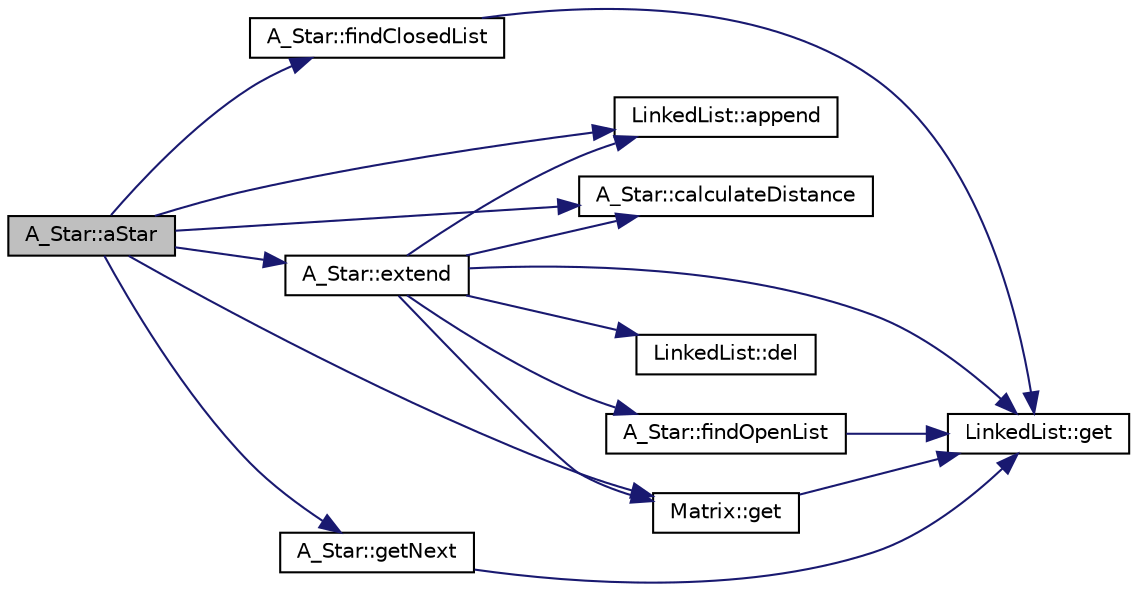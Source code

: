 digraph "A_Star::aStar"
{
 // LATEX_PDF_SIZE
  edge [fontname="Helvetica",fontsize="10",labelfontname="Helvetica",labelfontsize="10"];
  node [fontname="Helvetica",fontsize="10",shape=record];
  rankdir="LR";
  Node1 [label="A_Star::aStar",height=0.2,width=0.4,color="black", fillcolor="grey75", style="filled", fontcolor="black",tooltip="this method calculates the pathfinding A* algorithm in the matrix"];
  Node1 -> Node2 [color="midnightblue",fontsize="10",style="solid",fontname="Helvetica"];
  Node2 [label="LinkedList::append",height=0.2,width=0.4,color="black", fillcolor="white", style="filled",URL="$class_linked_list.html#a9942ec5c5a9019f719ec055cdb3b83f1",tooltip=" "];
  Node1 -> Node3 [color="midnightblue",fontsize="10",style="solid",fontname="Helvetica"];
  Node3 [label="A_Star::calculateDistance",height=0.2,width=0.4,color="black", fillcolor="white", style="filled",URL="$class_a___star.html#ac88f7ddad714ece758e06b6b23572d5a",tooltip="Method for calculating the heuristic distance."];
  Node1 -> Node4 [color="midnightblue",fontsize="10",style="solid",fontname="Helvetica"];
  Node4 [label="A_Star::extend",height=0.2,width=0.4,color="black", fillcolor="white", style="filled",URL="$class_a___star.html#a6859146b12d0a63e4c887b4dcaeed2d4",tooltip="Method for getting the 8 boxes next to the one that's being processed."];
  Node4 -> Node2 [color="midnightblue",fontsize="10",style="solid",fontname="Helvetica"];
  Node4 -> Node3 [color="midnightblue",fontsize="10",style="solid",fontname="Helvetica"];
  Node4 -> Node5 [color="midnightblue",fontsize="10",style="solid",fontname="Helvetica"];
  Node5 [label="LinkedList::del",height=0.2,width=0.4,color="black", fillcolor="white", style="filled",URL="$class_linked_list.html#a07bf7128d5015e176a80fbb35958cd87",tooltip=" "];
  Node4 -> Node6 [color="midnightblue",fontsize="10",style="solid",fontname="Helvetica"];
  Node6 [label="A_Star::findOpenList",height=0.2,width=0.4,color="black", fillcolor="white", style="filled",URL="$class_a___star.html#a7ddd41ea7b3ad584243e511306d9fc79",tooltip="Search in the open list if there's an element with the given box."];
  Node6 -> Node7 [color="midnightblue",fontsize="10",style="solid",fontname="Helvetica"];
  Node7 [label="LinkedList::get",height=0.2,width=0.4,color="black", fillcolor="white", style="filled",URL="$class_linked_list.html#a76d26f9fc7b344dc1d5bb81b853ae96e",tooltip=" "];
  Node4 -> Node8 [color="midnightblue",fontsize="10",style="solid",fontname="Helvetica"];
  Node8 [label="Matrix::get",height=0.2,width=0.4,color="black", fillcolor="white", style="filled",URL="$class_matrix.html#a1e0aa6d20e6a754c70a06986aa8ab2c1",tooltip="This method returns an item in a given position in a matrix."];
  Node8 -> Node7 [color="midnightblue",fontsize="10",style="solid",fontname="Helvetica"];
  Node4 -> Node7 [color="midnightblue",fontsize="10",style="solid",fontname="Helvetica"];
  Node1 -> Node9 [color="midnightblue",fontsize="10",style="solid",fontname="Helvetica"];
  Node9 [label="A_Star::findClosedList",height=0.2,width=0.4,color="black", fillcolor="white", style="filled",URL="$class_a___star.html#a376fced98f1e69a896bf4822ee88cef7",tooltip="Search in the open list if there's an element with the given box."];
  Node9 -> Node7 [color="midnightblue",fontsize="10",style="solid",fontname="Helvetica"];
  Node1 -> Node8 [color="midnightblue",fontsize="10",style="solid",fontname="Helvetica"];
  Node1 -> Node10 [color="midnightblue",fontsize="10",style="solid",fontname="Helvetica"];
  Node10 [label="A_Star::getNext",height=0.2,width=0.4,color="black", fillcolor="white", style="filled",URL="$class_a___star.html#a3a4045c6cb02cd6eee1dc617bd2fce72",tooltip="Method for getting the next element in the open list."];
  Node10 -> Node7 [color="midnightblue",fontsize="10",style="solid",fontname="Helvetica"];
}
